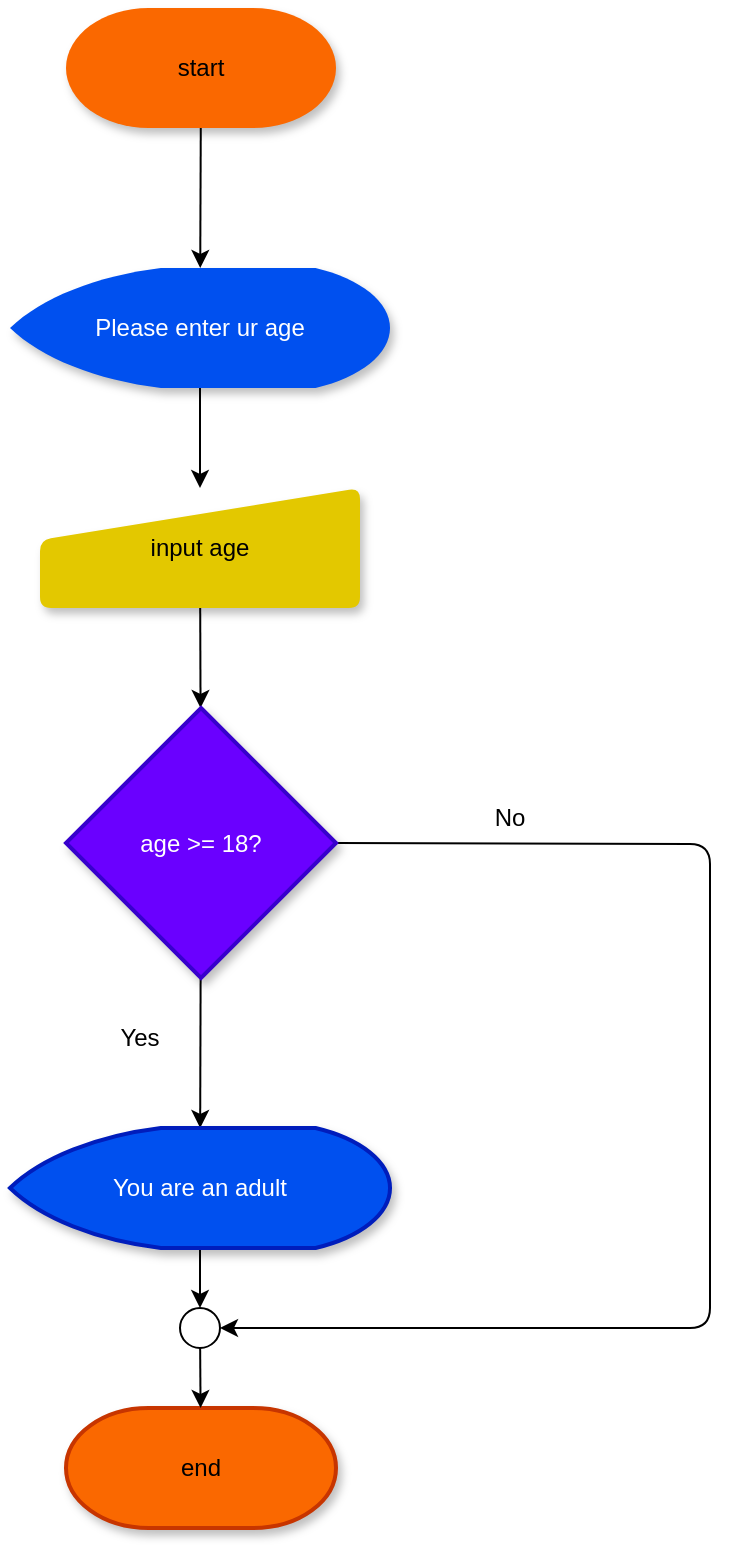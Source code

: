 <mxfile>
    <diagram id="RzNHwKmUVoyGIBX-jha8" name="Page-1">
        <mxGraphModel dx="810" dy="519" grid="1" gridSize="10" guides="1" tooltips="1" connect="1" arrows="1" fold="1" page="1" pageScale="1" pageWidth="850" pageHeight="1100" math="0" shadow="0">
            <root>
                <mxCell id="0"/>
                <mxCell id="1" parent="0"/>
                <mxCell id="9" value="" style="edgeStyle=none;html=1;" edge="1" parent="1" source="2" target="4">
                    <mxGeometry relative="1" as="geometry"/>
                </mxCell>
                <mxCell id="2" value="start" style="strokeWidth=2;html=1;shape=mxgraph.flowchart.terminator;whiteSpace=wrap;fillColor=#fa6800;fontColor=#000000;strokeColor=none;shadow=1;gradientColor=none;gradientDirection=radial;" vertex="1" parent="1">
                    <mxGeometry x="358" y="20" width="135" height="60" as="geometry"/>
                </mxCell>
                <mxCell id="3" value="end" style="strokeWidth=2;html=1;shape=mxgraph.flowchart.terminator;whiteSpace=wrap;fillColor=#fa6800;fontColor=#000000;strokeColor=#C73500;shadow=1;" vertex="1" parent="1">
                    <mxGeometry x="358" y="720" width="135" height="60" as="geometry"/>
                </mxCell>
                <mxCell id="10" value="" style="edgeStyle=none;html=1;" edge="1" parent="1" source="4" target="5">
                    <mxGeometry relative="1" as="geometry"/>
                </mxCell>
                <mxCell id="4" value="Please enter ur age" style="strokeWidth=2;html=1;shape=mxgraph.flowchart.display;whiteSpace=wrap;fillColor=#0050ef;fontColor=#ffffff;strokeColor=none;shadow=1;" vertex="1" parent="1">
                    <mxGeometry x="330" y="150" width="190" height="60" as="geometry"/>
                </mxCell>
                <mxCell id="11" value="" style="edgeStyle=none;html=1;" edge="1" parent="1" source="5" target="6">
                    <mxGeometry relative="1" as="geometry"/>
                </mxCell>
                <mxCell id="5" value="input age" style="html=1;strokeWidth=2;shape=manualInput;whiteSpace=wrap;rounded=1;size=26;arcSize=11;fillColor=#e3c800;fontColor=#000000;strokeColor=none;shadow=1;" vertex="1" parent="1">
                    <mxGeometry x="345" y="260" width="160" height="60" as="geometry"/>
                </mxCell>
                <mxCell id="15" value="" style="edgeStyle=none;html=1;" edge="1" parent="1" source="6" target="7">
                    <mxGeometry relative="1" as="geometry"/>
                </mxCell>
                <mxCell id="16" style="edgeStyle=none;html=1;exitX=1;exitY=0.5;exitDx=0;exitDy=0;exitPerimeter=0;entryX=1;entryY=0.5;entryDx=0;entryDy=0;entryPerimeter=0;" edge="1" parent="1" source="6" target="8">
                    <mxGeometry relative="1" as="geometry">
                        <Array as="points">
                            <mxPoint x="680" y="438"/>
                            <mxPoint x="680" y="680"/>
                        </Array>
                    </mxGeometry>
                </mxCell>
                <mxCell id="6" value="age &amp;gt;= 18?" style="strokeWidth=2;html=1;shape=mxgraph.flowchart.decision;whiteSpace=wrap;fillColor=#6a00ff;fontColor=#ffffff;strokeColor=#3700CC;shadow=1;" vertex="1" parent="1">
                    <mxGeometry x="358" y="370" width="135" height="135" as="geometry"/>
                </mxCell>
                <mxCell id="13" value="" style="edgeStyle=none;html=1;" edge="1" parent="1" source="7" target="8">
                    <mxGeometry relative="1" as="geometry"/>
                </mxCell>
                <mxCell id="7" value="You are an adult" style="strokeWidth=2;html=1;shape=mxgraph.flowchart.display;whiteSpace=wrap;fillColor=#0050ef;fontColor=#ffffff;strokeColor=#001DBC;shadow=1;" vertex="1" parent="1">
                    <mxGeometry x="330" y="580" width="190" height="60" as="geometry"/>
                </mxCell>
                <mxCell id="14" value="" style="edgeStyle=none;html=1;" edge="1" parent="1" source="8" target="3">
                    <mxGeometry relative="1" as="geometry"/>
                </mxCell>
                <mxCell id="8" value="" style="verticalLabelPosition=bottom;verticalAlign=top;html=1;shape=mxgraph.flowchart.on-page_reference;" vertex="1" parent="1">
                    <mxGeometry x="415" y="670" width="20" height="20" as="geometry"/>
                </mxCell>
                <mxCell id="17" value="No" style="text;html=1;strokeColor=none;fillColor=none;align=center;verticalAlign=middle;whiteSpace=wrap;rounded=0;" vertex="1" parent="1">
                    <mxGeometry x="550" y="410" width="60" height="30" as="geometry"/>
                </mxCell>
                <mxCell id="18" value="Yes" style="text;html=1;strokeColor=none;fillColor=none;align=center;verticalAlign=middle;whiteSpace=wrap;rounded=0;" vertex="1" parent="1">
                    <mxGeometry x="365" y="520" width="60" height="30" as="geometry"/>
                </mxCell>
            </root>
        </mxGraphModel>
    </diagram>
</mxfile>